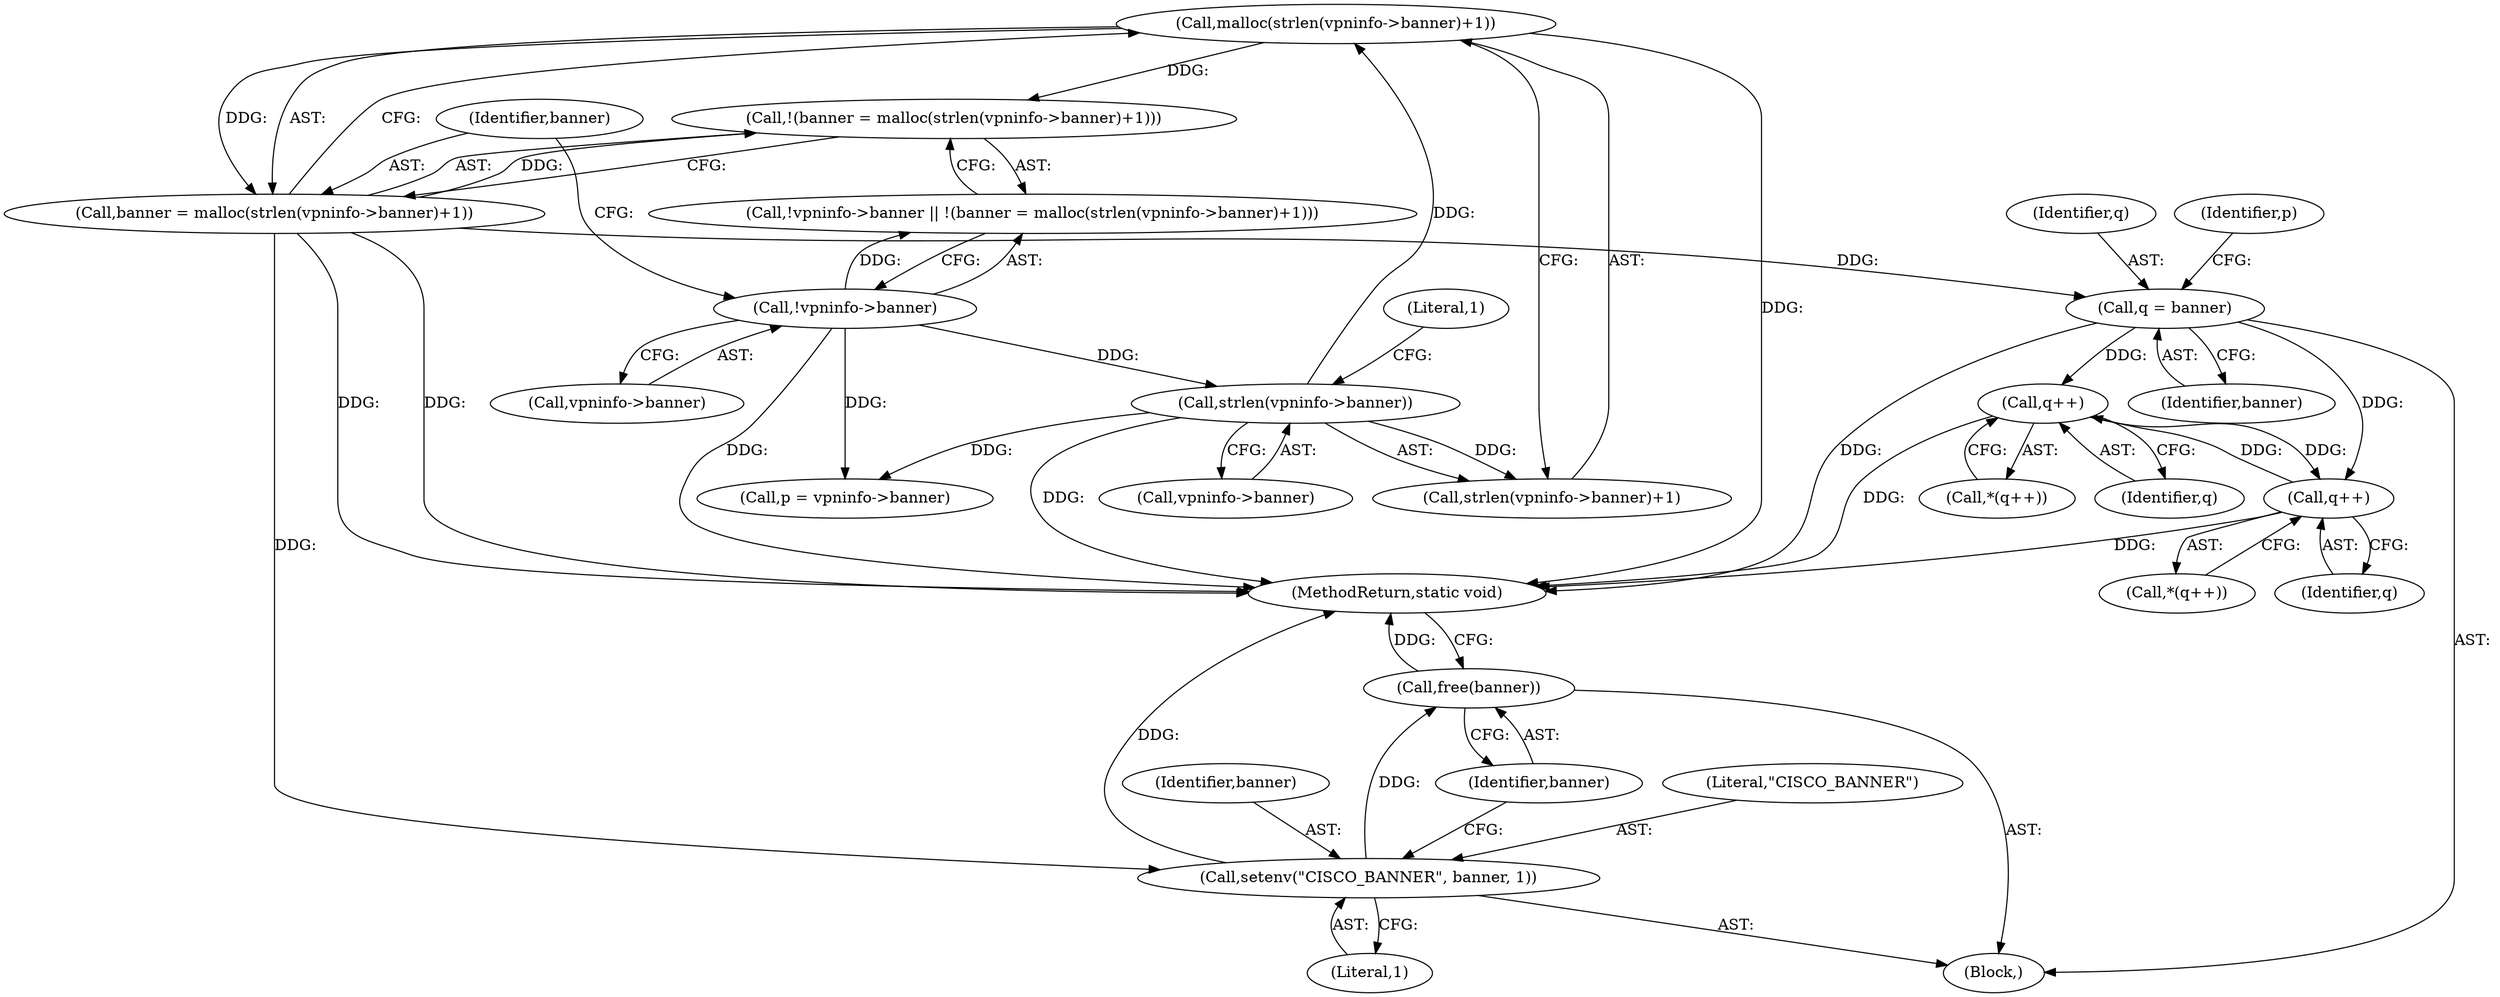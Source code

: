 digraph "0_infradead_14cae65318d3ef1f7d449e463b72b6934e82f1c2@API" {
"1000115" [label="(Call,malloc(strlen(vpninfo->banner)+1))"];
"1000117" [label="(Call,strlen(vpninfo->banner))"];
"1000108" [label="(Call,!vpninfo->banner)"];
"1000112" [label="(Call,!(banner = malloc(strlen(vpninfo->banner)+1)))"];
"1000113" [label="(Call,banner = malloc(strlen(vpninfo->banner)+1))"];
"1000131" [label="(Call,q = banner)"];
"1000164" [label="(Call,q++)"];
"1000176" [label="(Call,q++)"];
"1000185" [label="(Call,setenv(\"CISCO_BANNER\", banner, 1))"];
"1000189" [label="(Call,free(banner))"];
"1000164" [label="(Call,q++)"];
"1000191" [label="(MethodReturn,static void)"];
"1000165" [label="(Identifier,q)"];
"1000163" [label="(Call,*(q++))"];
"1000176" [label="(Call,q++)"];
"1000177" [label="(Identifier,q)"];
"1000136" [label="(Identifier,p)"];
"1000112" [label="(Call,!(banner = malloc(strlen(vpninfo->banner)+1)))"];
"1000114" [label="(Identifier,banner)"];
"1000189" [label="(Call,free(banner))"];
"1000190" [label="(Identifier,banner)"];
"1000188" [label="(Literal,1)"];
"1000109" [label="(Call,vpninfo->banner)"];
"1000126" [label="(Call,p = vpninfo->banner)"];
"1000187" [label="(Identifier,banner)"];
"1000113" [label="(Call,banner = malloc(strlen(vpninfo->banner)+1))"];
"1000185" [label="(Call,setenv(\"CISCO_BANNER\", banner, 1))"];
"1000117" [label="(Call,strlen(vpninfo->banner))"];
"1000107" [label="(Call,!vpninfo->banner || !(banner = malloc(strlen(vpninfo->banner)+1)))"];
"1000108" [label="(Call,!vpninfo->banner)"];
"1000121" [label="(Literal,1)"];
"1000115" [label="(Call,malloc(strlen(vpninfo->banner)+1))"];
"1000132" [label="(Identifier,q)"];
"1000116" [label="(Call,strlen(vpninfo->banner)+1)"];
"1000133" [label="(Identifier,banner)"];
"1000102" [label="(Block,)"];
"1000175" [label="(Call,*(q++))"];
"1000186" [label="(Literal,\"CISCO_BANNER\")"];
"1000118" [label="(Call,vpninfo->banner)"];
"1000131" [label="(Call,q = banner)"];
"1000115" -> "1000113"  [label="AST: "];
"1000115" -> "1000116"  [label="CFG: "];
"1000116" -> "1000115"  [label="AST: "];
"1000113" -> "1000115"  [label="CFG: "];
"1000115" -> "1000191"  [label="DDG: "];
"1000115" -> "1000112"  [label="DDG: "];
"1000115" -> "1000113"  [label="DDG: "];
"1000117" -> "1000115"  [label="DDG: "];
"1000117" -> "1000116"  [label="AST: "];
"1000117" -> "1000118"  [label="CFG: "];
"1000118" -> "1000117"  [label="AST: "];
"1000121" -> "1000117"  [label="CFG: "];
"1000117" -> "1000191"  [label="DDG: "];
"1000117" -> "1000116"  [label="DDG: "];
"1000108" -> "1000117"  [label="DDG: "];
"1000117" -> "1000126"  [label="DDG: "];
"1000108" -> "1000107"  [label="AST: "];
"1000108" -> "1000109"  [label="CFG: "];
"1000109" -> "1000108"  [label="AST: "];
"1000114" -> "1000108"  [label="CFG: "];
"1000107" -> "1000108"  [label="CFG: "];
"1000108" -> "1000191"  [label="DDG: "];
"1000108" -> "1000107"  [label="DDG: "];
"1000108" -> "1000126"  [label="DDG: "];
"1000112" -> "1000107"  [label="AST: "];
"1000112" -> "1000113"  [label="CFG: "];
"1000113" -> "1000112"  [label="AST: "];
"1000107" -> "1000112"  [label="CFG: "];
"1000113" -> "1000112"  [label="DDG: "];
"1000114" -> "1000113"  [label="AST: "];
"1000113" -> "1000191"  [label="DDG: "];
"1000113" -> "1000191"  [label="DDG: "];
"1000113" -> "1000131"  [label="DDG: "];
"1000113" -> "1000185"  [label="DDG: "];
"1000131" -> "1000102"  [label="AST: "];
"1000131" -> "1000133"  [label="CFG: "];
"1000132" -> "1000131"  [label="AST: "];
"1000133" -> "1000131"  [label="AST: "];
"1000136" -> "1000131"  [label="CFG: "];
"1000131" -> "1000191"  [label="DDG: "];
"1000131" -> "1000164"  [label="DDG: "];
"1000131" -> "1000176"  [label="DDG: "];
"1000164" -> "1000163"  [label="AST: "];
"1000164" -> "1000165"  [label="CFG: "];
"1000165" -> "1000164"  [label="AST: "];
"1000163" -> "1000164"  [label="CFG: "];
"1000164" -> "1000191"  [label="DDG: "];
"1000176" -> "1000164"  [label="DDG: "];
"1000164" -> "1000176"  [label="DDG: "];
"1000176" -> "1000175"  [label="AST: "];
"1000176" -> "1000177"  [label="CFG: "];
"1000177" -> "1000176"  [label="AST: "];
"1000175" -> "1000176"  [label="CFG: "];
"1000176" -> "1000191"  [label="DDG: "];
"1000185" -> "1000102"  [label="AST: "];
"1000185" -> "1000188"  [label="CFG: "];
"1000186" -> "1000185"  [label="AST: "];
"1000187" -> "1000185"  [label="AST: "];
"1000188" -> "1000185"  [label="AST: "];
"1000190" -> "1000185"  [label="CFG: "];
"1000185" -> "1000191"  [label="DDG: "];
"1000185" -> "1000189"  [label="DDG: "];
"1000189" -> "1000102"  [label="AST: "];
"1000189" -> "1000190"  [label="CFG: "];
"1000190" -> "1000189"  [label="AST: "];
"1000191" -> "1000189"  [label="CFG: "];
"1000189" -> "1000191"  [label="DDG: "];
}
